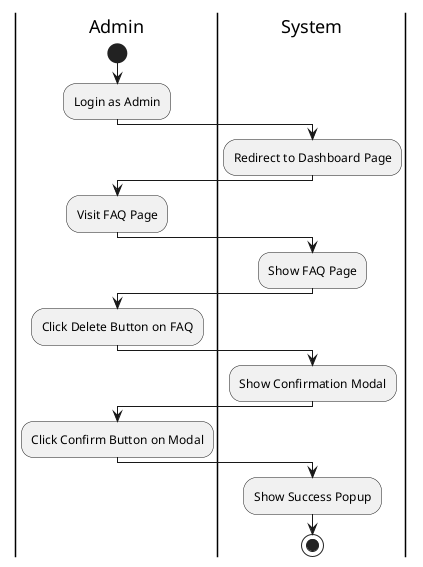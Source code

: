 @startuml DeleteFAQ
|Admin|
start
:Login as Admin;
|System|
:Redirect to Dashboard Page;
|Admin|
:Visit FAQ Page;
|System|
:Show FAQ Page;
|Admin|
:Click Delete Button on FAQ;
|System|
:Show Confirmation Modal;
|Admin|
:Click Confirm Button on Modal;
|System|
:Show Success Popup;
stop
@enduml
